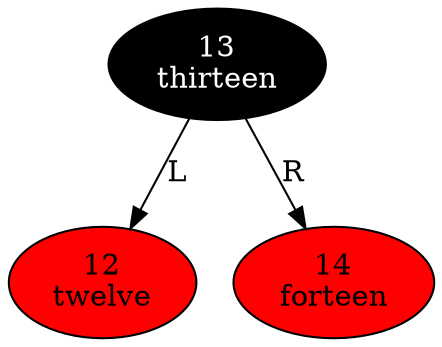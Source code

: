 digraph
{
node_13 [style=filled fillcolor=black fontcolor=white label="13\nthirteen"];
node_13 -> node_12 [label=L taildir=sw];
node_13 -> node_14 [label=R taildir=se];
node_12 [style=filled fillcolor=red fontcolor=black label="12\ntwelve"];
node_14 [style=filled fillcolor=red fontcolor=black label="14\nforteen"];
}
